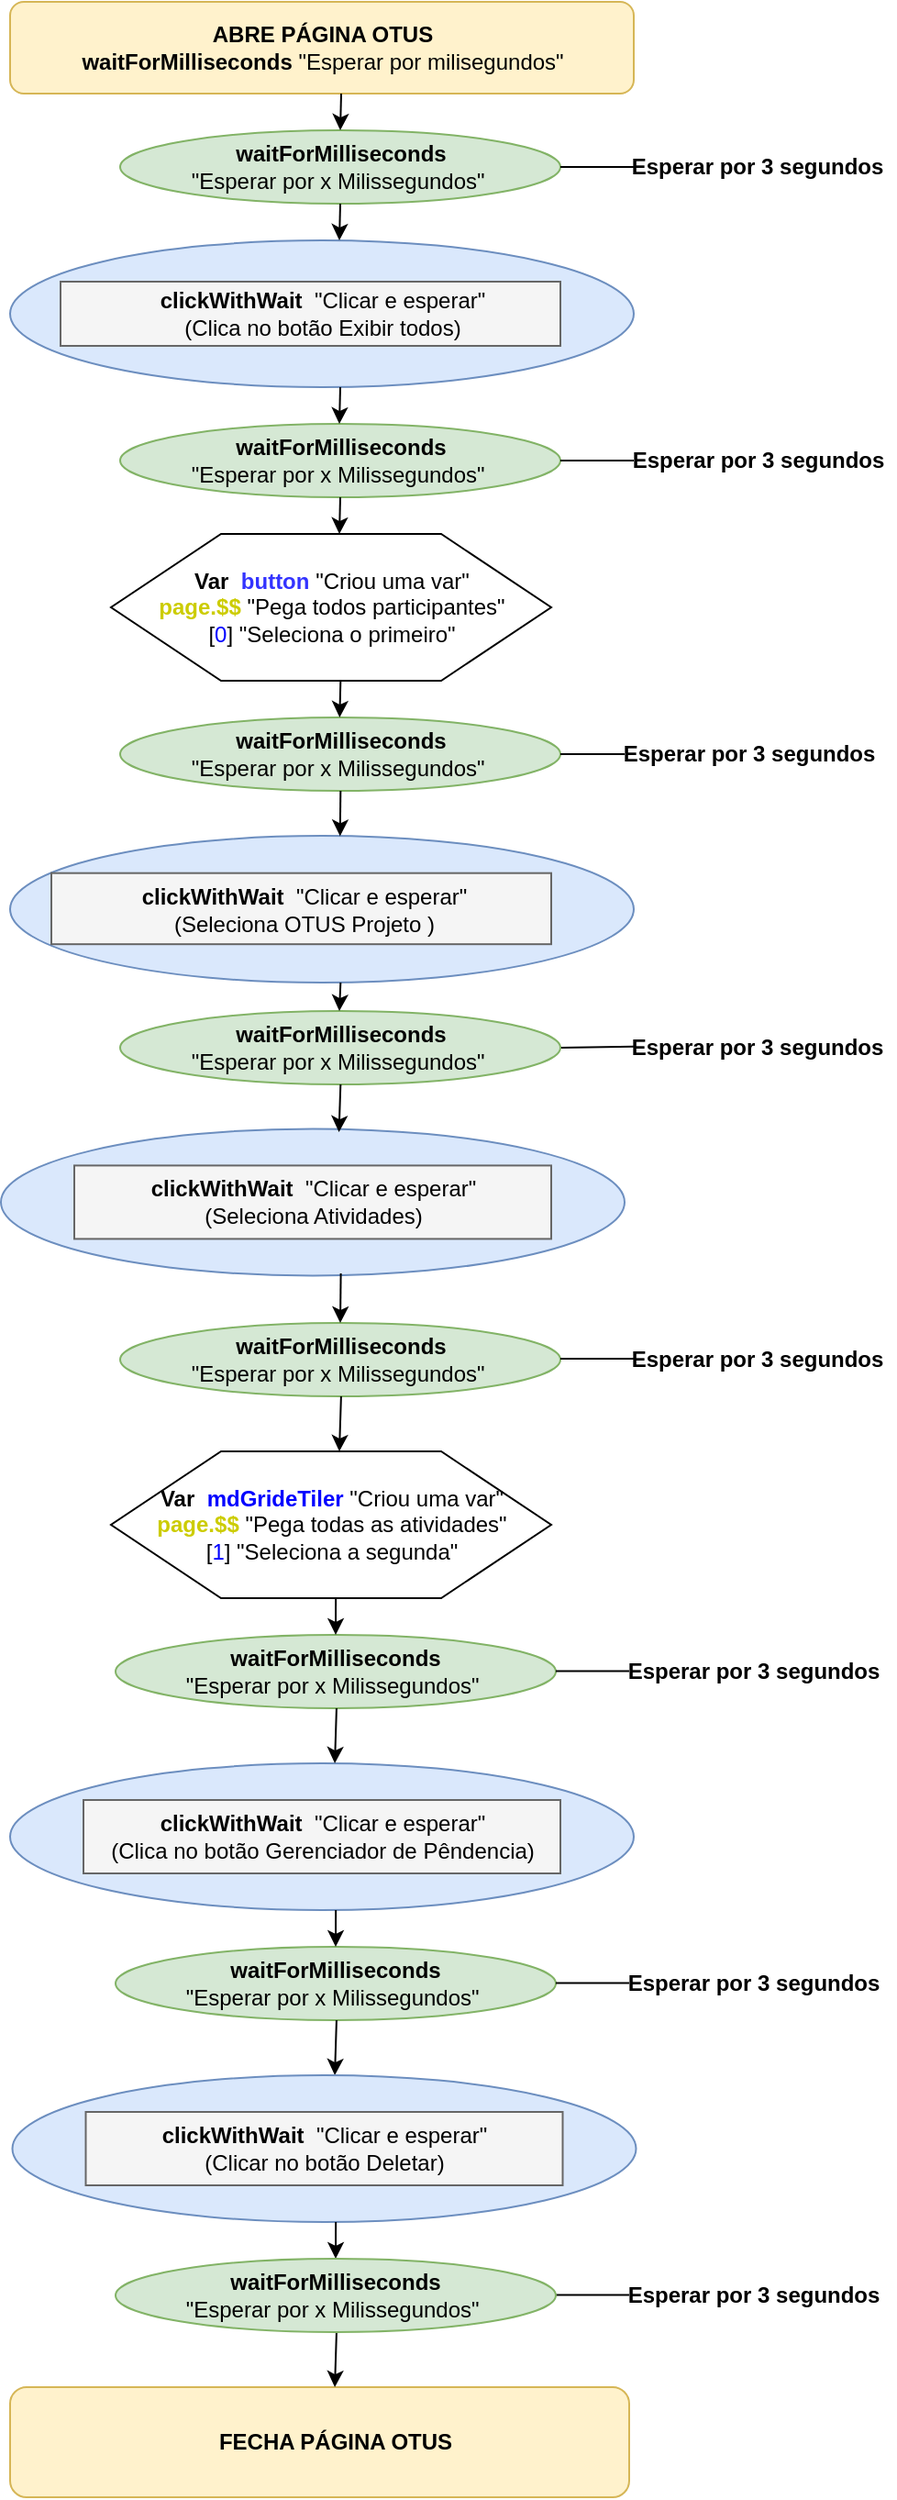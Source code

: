 <mxfile version="12.6.1" type="device"><diagram id="XNN-qiJZyea4bqyK-1i1" name="Page-1"><mxGraphModel dx="1591" dy="891" grid="1" gridSize="10" guides="1" tooltips="1" connect="1" arrows="1" fold="1" page="1" pageScale="1" pageWidth="827" pageHeight="1169" math="0" shadow="0"><root><mxCell id="0"/><mxCell id="1" parent="0"/><mxCell id="_9RpaureCVAL4Or5pe06-9" value="" style="ellipse;whiteSpace=wrap;html=1;fillColor=#dae8fc;strokeColor=#6c8ebf;" parent="1" vertex="1"><mxGeometry x="262.5" y="160" width="340" height="80" as="geometry"/></mxCell><mxCell id="_9RpaureCVAL4Or5pe06-13" value="" style="rounded=0;whiteSpace=wrap;html=1;fillColor=#f5f5f5;strokeColor=#666666;fontColor=#333333;" parent="1" vertex="1"><mxGeometry x="290" y="182.5" width="272.5" height="35" as="geometry"/></mxCell><mxCell id="_9RpaureCVAL4Or5pe06-15" value="" style="ellipse;whiteSpace=wrap;html=1;fillColor=#dae8fc;strokeColor=#6c8ebf;" parent="1" vertex="1"><mxGeometry x="262.5" y="484.53" width="340" height="80" as="geometry"/></mxCell><mxCell id="_9RpaureCVAL4Or5pe06-18" value="" style="rounded=0;whiteSpace=wrap;html=1;fillColor=#f5f5f5;strokeColor=#666666;fontColor=#333333;" parent="1" vertex="1"><mxGeometry x="285" y="504.84" width="272.5" height="38.75" as="geometry"/></mxCell><mxCell id="_9RpaureCVAL4Or5pe06-22" value="&lt;b&gt;clickWithWait&amp;nbsp;&lt;/b&gt;&amp;nbsp;&quot;Clicar e esperar&quot;&lt;br&gt;(Clica no botão Exibir todos)" style="text;html=1;strokeColor=none;fillColor=none;align=center;verticalAlign=middle;whiteSpace=wrap;rounded=0;" parent="1" vertex="1"><mxGeometry x="312.5" y="180" width="240" height="40" as="geometry"/></mxCell><mxCell id="_9RpaureCVAL4Or5pe06-25" value="&lt;b&gt;clickWithWait&amp;nbsp;&lt;/b&gt;&amp;nbsp;&quot;Clicar e esperar&quot;&lt;br&gt;(Seleciona OTUS Projeto )" style="text;html=1;strokeColor=none;fillColor=none;align=center;verticalAlign=middle;whiteSpace=wrap;rounded=0;" parent="1" vertex="1"><mxGeometry x="297.5" y="504.84" width="250" height="39.37" as="geometry"/></mxCell><mxCell id="_9RpaureCVAL4Or5pe06-26" value="&lt;b&gt;Esperar por 3 segundos&lt;/b&gt;" style="text;html=1;strokeColor=none;fillColor=none;align=center;verticalAlign=middle;whiteSpace=wrap;rounded=0;" parent="1" vertex="1"><mxGeometry x="595" y="110" width="150" height="20" as="geometry"/></mxCell><mxCell id="_9RpaureCVAL4Or5pe06-45" value="" style="ellipse;whiteSpace=wrap;html=1;fillColor=#dae8fc;strokeColor=#6c8ebf;" parent="1" vertex="1"><mxGeometry x="257.5" y="644.21" width="340" height="80" as="geometry"/></mxCell><mxCell id="_9RpaureCVAL4Or5pe06-48" value="" style="rounded=0;whiteSpace=wrap;html=1;fillColor=#f5f5f5;strokeColor=#666666;fontColor=#333333;" parent="1" vertex="1"><mxGeometry x="297.5" y="664.21" width="260" height="40" as="geometry"/></mxCell><mxCell id="_9RpaureCVAL4Or5pe06-49" value="&lt;b&gt;clickWithWait&amp;nbsp;&lt;/b&gt;&amp;nbsp;&quot;Clicar e esperar&quot;&lt;br&gt;(Seleciona Atividades)" style="text;html=1;strokeColor=none;fillColor=none;align=center;verticalAlign=middle;whiteSpace=wrap;rounded=0;" parent="1" vertex="1"><mxGeometry x="307.5" y="664.21" width="240" height="40" as="geometry"/></mxCell><mxCell id="_9RpaureCVAL4Or5pe06-52" value="&lt;b&gt;Esperar por 3 segundos&lt;/b&gt;" style="text;html=1;strokeColor=none;fillColor=none;align=center;verticalAlign=middle;whiteSpace=wrap;rounded=0;" parent="1" vertex="1"><mxGeometry x="600" y="590" width="140" height="20" as="geometry"/></mxCell><mxCell id="_9RpaureCVAL4Or5pe06-55" value="" style="ellipse;whiteSpace=wrap;html=1;fillColor=#dae8fc;strokeColor=#6c8ebf;" parent="1" vertex="1"><mxGeometry x="262.5" y="990.0" width="340" height="80" as="geometry"/></mxCell><mxCell id="_9RpaureCVAL4Or5pe06-57" value="" style="rounded=1;whiteSpace=wrap;html=1;fillColor=#fff2cc;strokeColor=#d6b656;" parent="1" vertex="1"><mxGeometry x="262.5" y="30" width="340" height="50" as="geometry"/></mxCell><mxCell id="_9RpaureCVAL4Or5pe06-58" value="&lt;b&gt;ABRE PÁGINA OTUS&lt;br&gt;waitForMilliseconds&lt;/b&gt;&amp;nbsp;&quot;Esperar por milisegundos&quot;" style="text;html=1;strokeColor=none;fillColor=none;align=center;verticalAlign=middle;whiteSpace=wrap;rounded=0;" parent="1" vertex="1"><mxGeometry x="272.5" y="30" width="320" height="50" as="geometry"/></mxCell><mxCell id="_9RpaureCVAL4Or5pe06-59" value="" style="rounded=0;whiteSpace=wrap;html=1;fillColor=#f5f5f5;strokeColor=#666666;fontColor=#333333;" parent="1" vertex="1"><mxGeometry x="302.5" y="1010.0" width="260" height="40" as="geometry"/></mxCell><mxCell id="_9RpaureCVAL4Or5pe06-61" value="&lt;b&gt;clickWithWait&amp;nbsp;&lt;/b&gt;&amp;nbsp;&quot;Clicar e esperar&quot;&lt;br&gt;(Clica no botão Gerenciador de Pêndencia)" style="text;html=1;strokeColor=none;fillColor=none;align=center;verticalAlign=middle;whiteSpace=wrap;rounded=0;" parent="1" vertex="1"><mxGeometry x="312.5" y="1010.0" width="240" height="40" as="geometry"/></mxCell><mxCell id="_9RpaureCVAL4Or5pe06-62" value="" style="rounded=1;whiteSpace=wrap;html=1;fillColor=#fff2cc;strokeColor=#d6b656;" parent="1" vertex="1"><mxGeometry x="262.5" y="1330" width="337.5" height="60" as="geometry"/></mxCell><mxCell id="_9RpaureCVAL4Or5pe06-65" value="&lt;b&gt;Esperar por 3 segundos&lt;/b&gt;" style="text;html=1;strokeColor=none;fillColor=none;align=center;verticalAlign=middle;whiteSpace=wrap;rounded=0;" parent="1" vertex="1"><mxGeometry x="592.5" y="430" width="145" height="20" as="geometry"/></mxCell><mxCell id="_9RpaureCVAL4Or5pe06-66" value="&lt;b&gt;FECHA PÁGINA OTUS&lt;/b&gt;" style="text;html=1;strokeColor=none;fillColor=none;align=center;verticalAlign=middle;whiteSpace=wrap;rounded=0;" parent="1" vertex="1"><mxGeometry x="325" y="1345" width="230" height="30" as="geometry"/></mxCell><mxCell id="_9RpaureCVAL4Or5pe06-82" value="&lt;b&gt;waitForMilliseconds&lt;/b&gt;&lt;br&gt;&quot;Esperar por x Milissegundos&quot;&amp;nbsp;" style="ellipse;whiteSpace=wrap;html=1;fillColor=#d5e8d4;strokeColor=#82b366;" parent="1" vertex="1"><mxGeometry x="322.5" y="750.0" width="240" height="40" as="geometry"/></mxCell><mxCell id="_9RpaureCVAL4Or5pe06-84" value="" style="endArrow=none;html=1;exitX=1;exitY=0.5;exitDx=0;exitDy=0;entryX=0;entryY=0.5;entryDx=0;entryDy=0;" parent="1" source="6tUkoCBvYjhpxuBmY8oH-28" edge="1"><mxGeometry width="50" height="50" relative="1" as="geometry"><mxPoint x="582.5" y="733.9" as="sourcePoint"/><mxPoint x="602.5" y="599.37" as="targetPoint"/><Array as="points"/></mxGeometry></mxCell><mxCell id="_9RpaureCVAL4Or5pe06-86" value="&lt;b&gt;waitForMilliseconds&lt;/b&gt;&lt;br&gt;&quot;Esperar por x Milissegundos&quot;&amp;nbsp;" style="ellipse;whiteSpace=wrap;html=1;fillColor=#d5e8d4;strokeColor=#82b366;" parent="1" vertex="1"><mxGeometry x="322.5" y="100" width="240" height="40" as="geometry"/></mxCell><mxCell id="_9RpaureCVAL4Or5pe06-91" value="" style="endArrow=none;html=1;exitX=1;exitY=0.5;exitDx=0;exitDy=0;" parent="1" source="_9RpaureCVAL4Or5pe06-86" edge="1"><mxGeometry width="50" height="50" relative="1" as="geometry"><mxPoint x="602.5" y="140" as="sourcePoint"/><mxPoint x="602.5" y="120" as="targetPoint"/><Array as="points"/></mxGeometry></mxCell><mxCell id="6tUkoCBvYjhpxuBmY8oH-3" value="&lt;b&gt;Var&amp;nbsp;&lt;/b&gt;&lt;font color=&quot;#ffb570&quot; style=&quot;font-weight: bold&quot;&gt;&amp;nbsp;&lt;/font&gt;&lt;b style=&quot;color: rgb(51 , 51 , 255)&quot;&gt;button &lt;/b&gt;&quot;Criou uma var&quot;&lt;br&gt;&lt;b style=&quot;color: rgb(204 , 204 , 0)&quot;&gt;page.$$&amp;nbsp;&lt;/b&gt;&quot;Pega todos participantes&quot;&lt;br&gt;[&lt;font color=&quot;#0000ff&quot;&gt;0&lt;/font&gt;] &quot;Seleciona o primeiro&quot;&lt;br&gt;" style="shape=hexagon;perimeter=hexagonPerimeter2;whiteSpace=wrap;html=1;" parent="1" vertex="1"><mxGeometry x="317.5" y="320" width="240" height="80" as="geometry"/></mxCell><mxCell id="6tUkoCBvYjhpxuBmY8oH-11" value="&lt;b&gt;waitForMilliseconds&lt;/b&gt;&lt;br&gt;&quot;Esperar por x Milissegundos&quot;&amp;nbsp;" style="ellipse;whiteSpace=wrap;html=1;fillColor=#d5e8d4;strokeColor=#82b366;" parent="1" vertex="1"><mxGeometry x="322.5" y="260" width="240" height="40" as="geometry"/></mxCell><mxCell id="6tUkoCBvYjhpxuBmY8oH-21" value="&lt;b&gt;waitForMilliseconds&lt;/b&gt;&lt;br&gt;&quot;Esperar por x Milissegundos&quot;&amp;nbsp;" style="ellipse;whiteSpace=wrap;html=1;fillColor=#d5e8d4;strokeColor=#82b366;" parent="1" vertex="1"><mxGeometry x="322.5" y="420" width="240" height="40" as="geometry"/></mxCell><mxCell id="6tUkoCBvYjhpxuBmY8oH-28" value="&lt;b&gt;waitForMilliseconds&lt;/b&gt;&lt;br&gt;&quot;Esperar por x Milissegundos&quot;&amp;nbsp;" style="ellipse;whiteSpace=wrap;html=1;fillColor=#d5e8d4;strokeColor=#82b366;" parent="1" vertex="1"><mxGeometry x="322.5" y="580" width="240" height="40" as="geometry"/></mxCell><mxCell id="6tUkoCBvYjhpxuBmY8oH-33" value="" style="endArrow=none;html=1;entryX=0;entryY=0.5;entryDx=0;entryDy=0;exitX=1;exitY=0.5;exitDx=0;exitDy=0;" parent="1" source="6tUkoCBvYjhpxuBmY8oH-21" edge="1"><mxGeometry width="50" height="50" relative="1" as="geometry"><mxPoint x="572.5" y="440" as="sourcePoint"/><mxPoint x="597.5" y="440" as="targetPoint"/></mxGeometry></mxCell><mxCell id="6tUkoCBvYjhpxuBmY8oH-36" value="&lt;b&gt;Esperar por 3 segundos&lt;/b&gt;" style="text;html=1;strokeColor=none;fillColor=none;align=center;verticalAlign=middle;whiteSpace=wrap;rounded=0;" parent="1" vertex="1"><mxGeometry x="597.5" y="270" width="145" height="20" as="geometry"/></mxCell><mxCell id="6tUkoCBvYjhpxuBmY8oH-37" value="" style="endArrow=none;html=1;entryX=0;entryY=0.5;entryDx=0;entryDy=0;exitX=1;exitY=0.5;exitDx=0;exitDy=0;" parent="1" source="6tUkoCBvYjhpxuBmY8oH-11" edge="1"><mxGeometry width="50" height="50" relative="1" as="geometry"><mxPoint x="262.5" y="1090" as="sourcePoint"/><mxPoint x="602.5" y="280" as="targetPoint"/></mxGeometry></mxCell><mxCell id="6tUkoCBvYjhpxuBmY8oH-38" value="" style="endArrow=none;html=1;" parent="1" edge="1"><mxGeometry width="50" height="50" relative="1" as="geometry"><mxPoint x="562.5" y="769.5" as="sourcePoint"/><mxPoint x="602.5" y="769.5" as="targetPoint"/></mxGeometry></mxCell><mxCell id="6tUkoCBvYjhpxuBmY8oH-43" value="&lt;b&gt;Esperar por 3 segundos&lt;/b&gt;" style="text;html=1;strokeColor=none;fillColor=none;align=center;verticalAlign=middle;whiteSpace=wrap;rounded=0;" parent="1" vertex="1"><mxGeometry x="600" y="760" width="140" height="20" as="geometry"/></mxCell><mxCell id="6tUkoCBvYjhpxuBmY8oH-46" value="&lt;b&gt;Var&amp;nbsp;&lt;/b&gt;&lt;font color=&quot;#ffb570&quot; style=&quot;font-weight: bold&quot;&gt;&amp;nbsp;&lt;/font&gt;&lt;font style=&quot;font-weight: bold&quot; color=&quot;#0000ff&quot;&gt;mdGrideTiler&lt;/font&gt;&lt;b style=&quot;color: rgb(51 , 51 , 255)&quot;&gt;&amp;nbsp;&lt;/b&gt;&quot;Criou uma var&quot;&lt;br&gt;&lt;b style=&quot;color: rgb(204 , 204 , 0)&quot;&gt;page.$$&amp;nbsp;&lt;/b&gt;&quot;Pega todas as atividades&quot;&lt;br&gt;[&lt;font color=&quot;#0000ff&quot;&gt;1&lt;/font&gt;] &quot;Seleciona a segunda&quot;" style="shape=hexagon;perimeter=hexagonPerimeter2;whiteSpace=wrap;html=1;" parent="1" vertex="1"><mxGeometry x="317.5" y="820" width="240" height="80" as="geometry"/></mxCell><mxCell id="J8bKfJfLnCYI2bK_lgRW-4" value="" style="endArrow=classic;html=1;entryX=0.5;entryY=0;entryDx=0;entryDy=0;" parent="1" target="_9RpaureCVAL4Or5pe06-86" edge="1"><mxGeometry width="50" height="50" relative="1" as="geometry"><mxPoint x="443" y="80" as="sourcePoint"/><mxPoint x="430" y="100" as="targetPoint"/></mxGeometry></mxCell><mxCell id="J8bKfJfLnCYI2bK_lgRW-5" value="" style="endArrow=classic;html=1;entryX=0.5;entryY=0;entryDx=0;entryDy=0;" parent="1" edge="1"><mxGeometry width="50" height="50" relative="1" as="geometry"><mxPoint x="442.5" y="140" as="sourcePoint"/><mxPoint x="442" y="160" as="targetPoint"/></mxGeometry></mxCell><mxCell id="J8bKfJfLnCYI2bK_lgRW-6" value="" style="endArrow=classic;html=1;entryX=0.5;entryY=0;entryDx=0;entryDy=0;" parent="1" edge="1"><mxGeometry width="50" height="50" relative="1" as="geometry"><mxPoint x="442.5" y="240" as="sourcePoint"/><mxPoint x="442" y="260" as="targetPoint"/></mxGeometry></mxCell><mxCell id="J8bKfJfLnCYI2bK_lgRW-7" value="" style="endArrow=classic;html=1;entryX=0.5;entryY=0;entryDx=0;entryDy=0;" parent="1" edge="1"><mxGeometry width="50" height="50" relative="1" as="geometry"><mxPoint x="442.5" y="300" as="sourcePoint"/><mxPoint x="442" y="320" as="targetPoint"/></mxGeometry></mxCell><mxCell id="J8bKfJfLnCYI2bK_lgRW-8" value="" style="endArrow=classic;html=1;entryX=0.5;entryY=0;entryDx=0;entryDy=0;" parent="1" edge="1"><mxGeometry width="50" height="50" relative="1" as="geometry"><mxPoint x="442.66" y="400" as="sourcePoint"/><mxPoint x="442.16" y="420" as="targetPoint"/></mxGeometry></mxCell><mxCell id="J8bKfJfLnCYI2bK_lgRW-9" value="" style="endArrow=classic;html=1;entryX=0.529;entryY=0.002;entryDx=0;entryDy=0;entryPerimeter=0;" parent="1" target="_9RpaureCVAL4Or5pe06-15" edge="1"><mxGeometry width="50" height="50" relative="1" as="geometry"><mxPoint x="442.66" y="460" as="sourcePoint"/><mxPoint x="442.16" y="480" as="targetPoint"/></mxGeometry></mxCell><mxCell id="J8bKfJfLnCYI2bK_lgRW-10" value="" style="endArrow=classic;html=1;" parent="1" edge="1"><mxGeometry width="50" height="50" relative="1" as="geometry"><mxPoint x="442.66" y="564.53" as="sourcePoint"/><mxPoint x="442" y="580" as="targetPoint"/></mxGeometry></mxCell><mxCell id="J8bKfJfLnCYI2bK_lgRW-11" value="" style="endArrow=classic;html=1;entryX=0.542;entryY=0.023;entryDx=0;entryDy=0;entryPerimeter=0;" parent="1" target="_9RpaureCVAL4Or5pe06-45" edge="1"><mxGeometry width="50" height="50" relative="1" as="geometry"><mxPoint x="442.66" y="620" as="sourcePoint"/><mxPoint x="442.16" y="640" as="targetPoint"/></mxGeometry></mxCell><mxCell id="J8bKfJfLnCYI2bK_lgRW-14" value="" style="endArrow=classic;html=1;exitX=0.545;exitY=0.985;exitDx=0;exitDy=0;exitPerimeter=0;" parent="1" source="_9RpaureCVAL4Or5pe06-45" target="_9RpaureCVAL4Or5pe06-82" edge="1"><mxGeometry width="50" height="50" relative="1" as="geometry"><mxPoint x="437.58" y="724.21" as="sourcePoint"/><mxPoint x="443" y="750" as="targetPoint"/></mxGeometry></mxCell><mxCell id="J8bKfJfLnCYI2bK_lgRW-16" value="" style="endArrow=classic;html=1;" parent="1" edge="1"><mxGeometry width="50" height="50" relative="1" as="geometry"><mxPoint x="442.94" y="790" as="sourcePoint"/><mxPoint x="442" y="820" as="targetPoint"/></mxGeometry></mxCell><mxCell id="J8bKfJfLnCYI2bK_lgRW-21" value="&lt;b&gt;waitForMilliseconds&lt;/b&gt;&lt;br&gt;&quot;Esperar por x Milissegundos&quot;&amp;nbsp;" style="ellipse;whiteSpace=wrap;html=1;fillColor=#d5e8d4;strokeColor=#82b366;" parent="1" vertex="1"><mxGeometry x="320" y="920" width="240" height="40" as="geometry"/></mxCell><mxCell id="J8bKfJfLnCYI2bK_lgRW-22" value="" style="endArrow=classic;html=1;exitX=0.545;exitY=0.985;exitDx=0;exitDy=0;exitPerimeter=0;" parent="1" edge="1"><mxGeometry width="50" height="50" relative="1" as="geometry"><mxPoint x="440.06" y="900" as="sourcePoint"/><mxPoint x="440" y="920" as="targetPoint"/></mxGeometry></mxCell><mxCell id="J8bKfJfLnCYI2bK_lgRW-23" value="" style="endArrow=classic;html=1;" parent="1" edge="1"><mxGeometry width="50" height="50" relative="1" as="geometry"><mxPoint x="440.47" y="960" as="sourcePoint"/><mxPoint x="439.53" y="990" as="targetPoint"/></mxGeometry></mxCell><mxCell id="J8bKfJfLnCYI2bK_lgRW-24" value="" style="endArrow=none;html=1;" parent="1" edge="1"><mxGeometry width="50" height="50" relative="1" as="geometry"><mxPoint x="560" y="939.76" as="sourcePoint"/><mxPoint x="600" y="939.76" as="targetPoint"/></mxGeometry></mxCell><mxCell id="J8bKfJfLnCYI2bK_lgRW-25" value="&lt;b&gt;Esperar por 3 segundos&lt;/b&gt;" style="text;html=1;strokeColor=none;fillColor=none;align=center;verticalAlign=middle;whiteSpace=wrap;rounded=0;" parent="1" vertex="1"><mxGeometry x="597.5" y="930" width="140" height="20" as="geometry"/></mxCell><mxCell id="J8bKfJfLnCYI2bK_lgRW-27" value="&lt;b&gt;waitForMilliseconds&lt;/b&gt;&lt;br&gt;&quot;Esperar por x Milissegundos&quot;&amp;nbsp;" style="ellipse;whiteSpace=wrap;html=1;fillColor=#d5e8d4;strokeColor=#82b366;" parent="1" vertex="1"><mxGeometry x="320" y="1090" width="240" height="40" as="geometry"/></mxCell><mxCell id="J8bKfJfLnCYI2bK_lgRW-28" value="" style="endArrow=classic;html=1;exitX=0.545;exitY=0.985;exitDx=0;exitDy=0;exitPerimeter=0;" parent="1" edge="1"><mxGeometry width="50" height="50" relative="1" as="geometry"><mxPoint x="440.06" y="1070" as="sourcePoint"/><mxPoint x="440" y="1090" as="targetPoint"/></mxGeometry></mxCell><mxCell id="J8bKfJfLnCYI2bK_lgRW-29" value="" style="endArrow=none;html=1;" parent="1" edge="1"><mxGeometry width="50" height="50" relative="1" as="geometry"><mxPoint x="560" y="1109.76" as="sourcePoint"/><mxPoint x="600.0" y="1109.76" as="targetPoint"/></mxGeometry></mxCell><mxCell id="J8bKfJfLnCYI2bK_lgRW-30" value="&lt;b&gt;Esperar por 3 segundos&lt;/b&gt;" style="text;html=1;strokeColor=none;fillColor=none;align=center;verticalAlign=middle;whiteSpace=wrap;rounded=0;" parent="1" vertex="1"><mxGeometry x="597.5" y="1100" width="140" height="20" as="geometry"/></mxCell><mxCell id="J8bKfJfLnCYI2bK_lgRW-31" value="" style="endArrow=classic;html=1;" parent="1" edge="1"><mxGeometry width="50" height="50" relative="1" as="geometry"><mxPoint x="440.47" y="1130" as="sourcePoint"/><mxPoint x="439.53" y="1160" as="targetPoint"/></mxGeometry></mxCell><mxCell id="J8bKfJfLnCYI2bK_lgRW-32" value="" style="ellipse;whiteSpace=wrap;html=1;fillColor=#dae8fc;strokeColor=#6c8ebf;" parent="1" vertex="1"><mxGeometry x="263.75" y="1160" width="340" height="80" as="geometry"/></mxCell><mxCell id="J8bKfJfLnCYI2bK_lgRW-33" value="" style="rounded=0;whiteSpace=wrap;html=1;fillColor=#f5f5f5;strokeColor=#666666;fontColor=#333333;" parent="1" vertex="1"><mxGeometry x="303.75" y="1180" width="260" height="40" as="geometry"/></mxCell><mxCell id="J8bKfJfLnCYI2bK_lgRW-34" value="&lt;b&gt;clickWithWait&amp;nbsp;&lt;/b&gt;&amp;nbsp;&quot;Clicar e esperar&quot;&lt;br&gt;(Clicar no botão Deletar)" style="text;html=1;strokeColor=none;fillColor=none;align=center;verticalAlign=middle;whiteSpace=wrap;rounded=0;" parent="1" vertex="1"><mxGeometry x="313.75" y="1180" width="240" height="40" as="geometry"/></mxCell><mxCell id="J8bKfJfLnCYI2bK_lgRW-35" value="" style="endArrow=classic;html=1;exitX=0.545;exitY=0.985;exitDx=0;exitDy=0;exitPerimeter=0;" parent="1" edge="1"><mxGeometry width="50" height="50" relative="1" as="geometry"><mxPoint x="440.06" y="1240" as="sourcePoint"/><mxPoint x="440" y="1260" as="targetPoint"/></mxGeometry></mxCell><mxCell id="J8bKfJfLnCYI2bK_lgRW-36" value="" style="endArrow=none;html=1;" parent="1" edge="1"><mxGeometry width="50" height="50" relative="1" as="geometry"><mxPoint x="560" y="1279.76" as="sourcePoint"/><mxPoint x="600.0" y="1279.76" as="targetPoint"/></mxGeometry></mxCell><mxCell id="J8bKfJfLnCYI2bK_lgRW-37" value="" style="endArrow=classic;html=1;" parent="1" edge="1"><mxGeometry width="50" height="50" relative="1" as="geometry"><mxPoint x="440.47" y="1300" as="sourcePoint"/><mxPoint x="439.53" y="1330" as="targetPoint"/></mxGeometry></mxCell><mxCell id="J8bKfJfLnCYI2bK_lgRW-38" value="&lt;b&gt;waitForMilliseconds&lt;/b&gt;&lt;br&gt;&quot;Esperar por x Milissegundos&quot;&amp;nbsp;" style="ellipse;whiteSpace=wrap;html=1;fillColor=#d5e8d4;strokeColor=#82b366;" parent="1" vertex="1"><mxGeometry x="320" y="1260" width="240" height="40" as="geometry"/></mxCell><mxCell id="J8bKfJfLnCYI2bK_lgRW-39" value="&lt;b&gt;Esperar por 3 segundos&lt;/b&gt;" style="text;html=1;strokeColor=none;fillColor=none;align=center;verticalAlign=middle;whiteSpace=wrap;rounded=0;" parent="1" vertex="1"><mxGeometry x="597.5" y="1270" width="140" height="20" as="geometry"/></mxCell></root></mxGraphModel></diagram></mxfile>